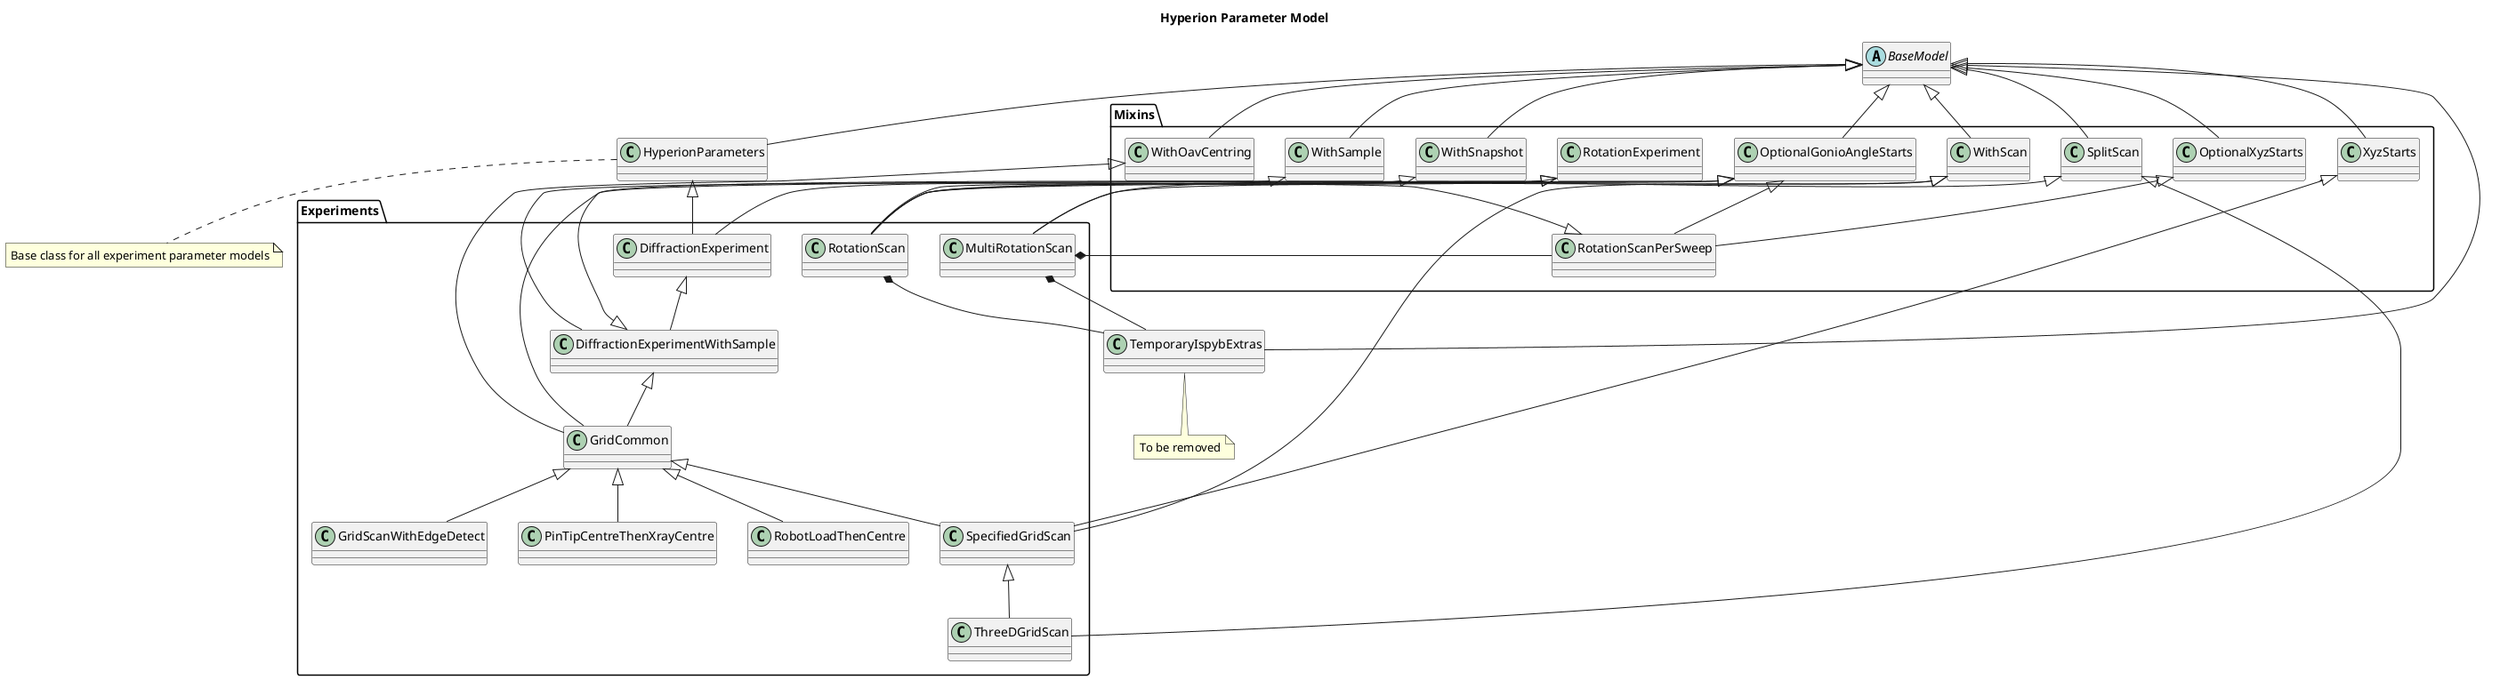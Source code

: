 @startuml hyperion_parameter_model
'https://plantuml.com/class-diagram
title Hyperion Parameter Model

abstract class BaseModel

package Mixins {
    class WithSample
    class WithScan
    class WithOavCentring
    class WithSnapshot
    class OptionalXyzStarts
    class XyzStarts
    class OptionalGonioAngleStarts
    class SplitScan
    class RotationScanPerSweep
    class RotationExperiment
}

package Experiments {
    class DiffractionExperiment
    class DiffractionExperimentWithSample
    class GridCommon
    class GridScanWithEdgeDetect
    class PinTipCentreThenXrayCentre
    class RotationScan
    class MultiRotationScan
    class RobotLoadThenCentre
    class SpecifiedGridScan
    class ThreeDGridScan
}

class HyperionParameters
note bottom: Base class for all experiment parameter models

class TemporaryIspybExtras
note bottom: To be removed


BaseModel <|-- HyperionParameters
BaseModel <|-- SplitScan
BaseModel <|-- OptionalGonioAngleStarts
BaseModel <|-- OptionalXyzStarts
BaseModel <|-- TemporaryIspybExtras
BaseModel <|-- WithOavCentring
BaseModel <|-- WithSnapshot
BaseModel <|-- WithSample
BaseModel <|-- WithScan
BaseModel <|-- XyzStarts

RotationScan *-- TemporaryIspybExtras
MultiRotationScan *-- TemporaryIspybExtras
OptionalGonioAngleStarts <|-- RotationScanPerSweep
OptionalXyzStarts  <|-- RotationScanPerSweep
DiffractionExperimentWithSample <|-- RotationExperiment
HyperionParameters <|-- DiffractionExperiment
WithSnapshot <|-- DiffractionExperiment
DiffractionExperiment <|-- DiffractionExperimentWithSample
WithSample <|-- DiffractionExperimentWithSample
DiffractionExperimentWithSample <|-- GridCommon
GridCommon <|-- GridScanWithEdgeDetect
GridCommon <|-- PinTipCentreThenXrayCentre
GridCommon <|-- RobotLoadThenCentre
GridCommon <|-- SpecifiedGridScan
WithScan <|-- SpecifiedGridScan
SpecifiedGridScan <|-- ThreeDGridScan
SplitScan <|-- ThreeDGridScan
WithOavCentring <|-- GridCommon
WithScan <|-- RotationScan
RotationScanPerSweep <|-- RotationScan
MultiRotationScan *-- RotationScanPerSweep
RotationExperiment <|-- RotationScan
RotationExperiment <|-- MultiRotationScan
SplitScan <|-- MultiRotationScan
XyzStarts <|-- SpecifiedGridScan
OptionalGonioAngleStarts <|-- GridCommon
OptionalGonioAngleStarts <|-- RotationScan
@enduml
